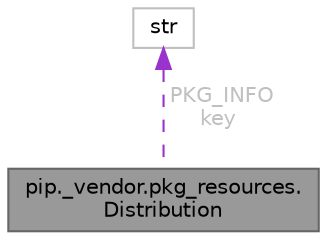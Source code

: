 digraph "pip._vendor.pkg_resources.Distribution"
{
 // LATEX_PDF_SIZE
  bgcolor="transparent";
  edge [fontname=Helvetica,fontsize=10,labelfontname=Helvetica,labelfontsize=10];
  node [fontname=Helvetica,fontsize=10,shape=box,height=0.2,width=0.4];
  Node1 [id="Node000001",label="pip._vendor.pkg_resources.\lDistribution",height=0.2,width=0.4,color="gray40", fillcolor="grey60", style="filled", fontcolor="black",tooltip=" "];
  Node2 -> Node1 [id="edge2_Node000001_Node000002",dir="back",color="darkorchid3",style="dashed",tooltip=" ",label=" PKG_INFO\nkey",fontcolor="grey" ];
  Node2 [id="Node000002",label="str",height=0.2,width=0.4,color="grey75", fillcolor="white", style="filled",tooltip=" "];
}
